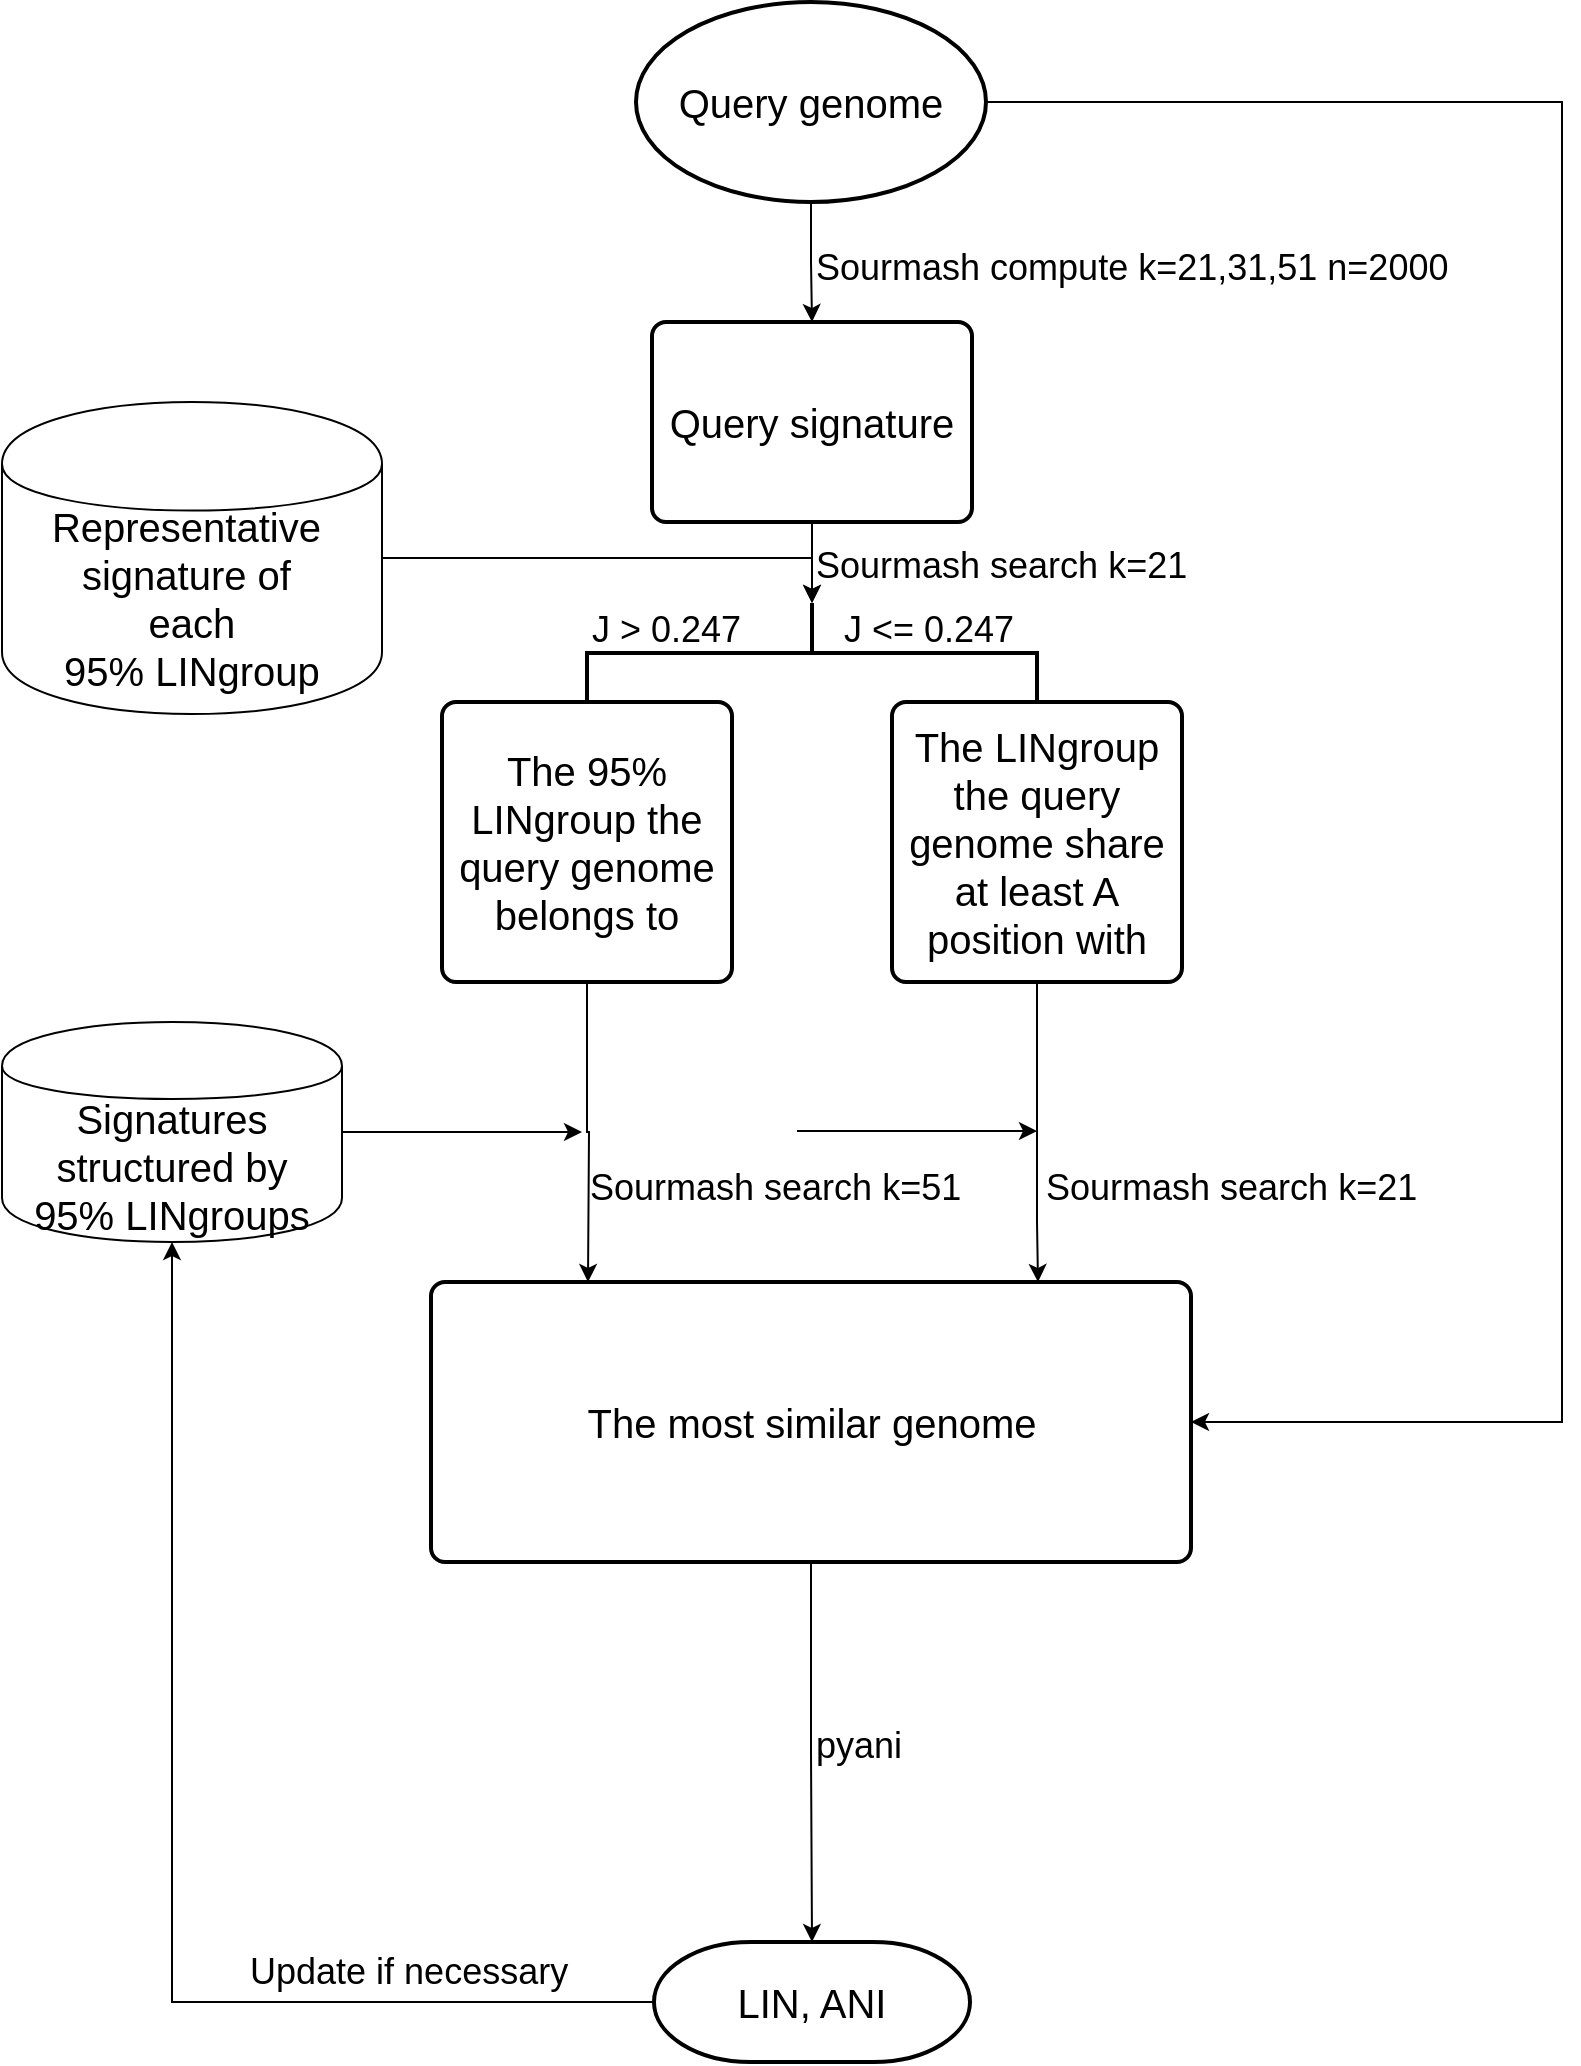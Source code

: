 <mxfile version="10.7.0" type="github"><diagram id="pmOk7jj_rmo3URLWvj3Q" name="Page-1"><mxGraphModel dx="2034" dy="1076" grid="1" gridSize="10" guides="1" tooltips="1" connect="1" arrows="1" fold="1" page="1" pageScale="1" pageWidth="850" pageHeight="1100" background="#FFFFFF" math="0" shadow="0"><root><mxCell id="0"/><mxCell id="1" parent="0"/><mxCell id="9gkzzvj0AWpqLxtU4lgR-3" style="edgeStyle=orthogonalEdgeStyle;rounded=0;orthogonalLoop=1;jettySize=auto;html=1;exitX=0.5;exitY=1;exitDx=0;exitDy=0;exitPerimeter=0;" edge="1" parent="1" source="9gkzzvj0AWpqLxtU4lgR-1" target="9gkzzvj0AWpqLxtU4lgR-2"><mxGeometry relative="1" as="geometry"/></mxCell><mxCell id="9gkzzvj0AWpqLxtU4lgR-35" style="edgeStyle=orthogonalEdgeStyle;rounded=0;orthogonalLoop=1;jettySize=auto;html=1;entryX=1;entryY=0.5;entryDx=0;entryDy=0;" edge="1" parent="1" source="9gkzzvj0AWpqLxtU4lgR-1" target="9gkzzvj0AWpqLxtU4lgR-20"><mxGeometry relative="1" as="geometry"><Array as="points"><mxPoint x="800" y="70"/><mxPoint x="800" y="730"/></Array></mxGeometry></mxCell><mxCell id="9gkzzvj0AWpqLxtU4lgR-1" value="&lt;font style=&quot;font-size: 20px&quot;&gt;Query genome&lt;/font&gt;" style="strokeWidth=2;html=1;shape=mxgraph.flowchart.start_1;whiteSpace=wrap;" vertex="1" parent="1"><mxGeometry x="337" y="20" width="175" height="100" as="geometry"/></mxCell><mxCell id="9gkzzvj0AWpqLxtU4lgR-11" value="" style="edgeStyle=orthogonalEdgeStyle;rounded=0;orthogonalLoop=1;jettySize=auto;html=1;" edge="1" parent="1" source="9gkzzvj0AWpqLxtU4lgR-2" target="9gkzzvj0AWpqLxtU4lgR-9"><mxGeometry relative="1" as="geometry"/></mxCell><mxCell id="9gkzzvj0AWpqLxtU4lgR-2" value="&lt;font style=&quot;font-size: 20px&quot;&gt;Query signature&lt;/font&gt;" style="rounded=1;whiteSpace=wrap;html=1;absoluteArcSize=1;arcSize=14;strokeWidth=2;" vertex="1" parent="1"><mxGeometry x="345" y="180" width="160" height="100" as="geometry"/></mxCell><mxCell id="9gkzzvj0AWpqLxtU4lgR-4" value="&lt;font style=&quot;font-size: 18px&quot;&gt;Sourmash compute k=21,31,51 n=2000&lt;/font&gt;" style="text;html=1;resizable=0;points=[];autosize=1;align=left;verticalAlign=top;spacingTop=-4;" vertex="1" parent="1"><mxGeometry x="425" y="140" width="330" height="20" as="geometry"/></mxCell><mxCell id="9gkzzvj0AWpqLxtU4lgR-25" style="edgeStyle=orthogonalEdgeStyle;rounded=0;orthogonalLoop=1;jettySize=auto;html=1;" edge="1" parent="1" source="9gkzzvj0AWpqLxtU4lgR-6"><mxGeometry relative="1" as="geometry"><mxPoint x="310" y="585" as="targetPoint"/></mxGeometry></mxCell><mxCell id="9gkzzvj0AWpqLxtU4lgR-6" value="&lt;font style=&quot;font-size: 20px&quot;&gt;Signatures&lt;br&gt;structured by&lt;br&gt;95% LINgroups&lt;br&gt;&lt;/font&gt;" style="shape=cylinder;whiteSpace=wrap;html=1;boundedLbl=1;backgroundOutline=1;" vertex="1" parent="1"><mxGeometry x="20" y="530" width="170" height="110" as="geometry"/></mxCell><mxCell id="9gkzzvj0AWpqLxtU4lgR-13" value="" style="edgeStyle=orthogonalEdgeStyle;rounded=0;orthogonalLoop=1;jettySize=auto;html=1;entryX=0;entryY=0.5;entryDx=0;entryDy=0;entryPerimeter=0;" edge="1" parent="1" source="9gkzzvj0AWpqLxtU4lgR-7" target="9gkzzvj0AWpqLxtU4lgR-9"><mxGeometry relative="1" as="geometry"><mxPoint x="290" y="325" as="targetPoint"/></mxGeometry></mxCell><mxCell id="9gkzzvj0AWpqLxtU4lgR-7" value="&lt;font style=&quot;font-size: 20px&quot;&gt;Representative&amp;nbsp;&lt;br&gt;signature of&amp;nbsp;&lt;br&gt;each&lt;br&gt;95% LINgroup&lt;br&gt;&lt;/font&gt;" style="shape=cylinder;whiteSpace=wrap;html=1;boundedLbl=1;backgroundOutline=1;" vertex="1" parent="1"><mxGeometry x="20" y="220" width="190" height="156" as="geometry"/></mxCell><mxCell id="9gkzzvj0AWpqLxtU4lgR-23" style="edgeStyle=orthogonalEdgeStyle;rounded=0;orthogonalLoop=1;jettySize=auto;html=1;exitX=0.5;exitY=1;exitDx=0;exitDy=0;" edge="1" parent="1" source="9gkzzvj0AWpqLxtU4lgR-8"><mxGeometry relative="1" as="geometry"><mxPoint x="313" y="660" as="targetPoint"/></mxGeometry></mxCell><mxCell id="9gkzzvj0AWpqLxtU4lgR-8" value="&lt;font style=&quot;font-size: 20px&quot;&gt;The 95% LINgroup the query genome belongs to&lt;/font&gt;" style="rounded=1;whiteSpace=wrap;html=1;absoluteArcSize=1;arcSize=14;strokeWidth=2;" vertex="1" parent="1"><mxGeometry x="240" y="370" width="145" height="140" as="geometry"/></mxCell><mxCell id="9gkzzvj0AWpqLxtU4lgR-9" value="" style="strokeWidth=2;html=1;shape=mxgraph.flowchart.annotation_2;align=left;pointerEvents=1;rotation=90;" vertex="1" parent="1"><mxGeometry x="400" y="233" width="50" height="225" as="geometry"/></mxCell><mxCell id="9gkzzvj0AWpqLxtU4lgR-14" value="&lt;font style=&quot;font-size: 18px&quot;&gt;Sourmash search k=21&lt;/font&gt;" style="text;html=1;resizable=0;points=[];autosize=1;align=left;verticalAlign=top;spacingTop=-4;" vertex="1" parent="1"><mxGeometry x="424.5" y="289" width="200" height="20" as="geometry"/></mxCell><mxCell id="9gkzzvj0AWpqLxtU4lgR-24" style="edgeStyle=orthogonalEdgeStyle;rounded=0;orthogonalLoop=1;jettySize=auto;html=1;exitX=0.5;exitY=1;exitDx=0;exitDy=0;" edge="1" parent="1" source="9gkzzvj0AWpqLxtU4lgR-15" target="9gkzzvj0AWpqLxtU4lgR-20"><mxGeometry relative="1" as="geometry"><Array as="points"><mxPoint x="538" y="630"/><mxPoint x="538" y="630"/></Array></mxGeometry></mxCell><mxCell id="9gkzzvj0AWpqLxtU4lgR-15" value="&lt;span style=&quot;font-size: 20px&quot;&gt;The LINgroup the query genome share at least A position with&lt;/span&gt;" style="rounded=1;whiteSpace=wrap;html=1;absoluteArcSize=1;arcSize=14;strokeWidth=2;" vertex="1" parent="1"><mxGeometry x="465" y="370" width="145" height="140" as="geometry"/></mxCell><mxCell id="9gkzzvj0AWpqLxtU4lgR-16" value="&lt;font style=&quot;font-size: 18px&quot;&gt;J &amp;gt; 0.247&lt;/font&gt;" style="text;html=1;resizable=0;points=[];autosize=1;align=left;verticalAlign=top;spacingTop=-4;" vertex="1" parent="1"><mxGeometry x="313" y="321" width="100" height="20" as="geometry"/></mxCell><mxCell id="9gkzzvj0AWpqLxtU4lgR-17" value="&lt;font style=&quot;font-size: 18px&quot;&gt;J &amp;lt;= 0.247&lt;/font&gt;" style="text;html=1;resizable=0;points=[];autosize=1;align=left;verticalAlign=top;spacingTop=-4;" vertex="1" parent="1"><mxGeometry x="439" y="321" width="110" height="20" as="geometry"/></mxCell><mxCell id="9gkzzvj0AWpqLxtU4lgR-30" style="edgeStyle=orthogonalEdgeStyle;rounded=0;orthogonalLoop=1;jettySize=auto;html=1;entryX=0.5;entryY=0;entryDx=0;entryDy=0;entryPerimeter=0;" edge="1" parent="1" source="9gkzzvj0AWpqLxtU4lgR-20" target="9gkzzvj0AWpqLxtU4lgR-29"><mxGeometry relative="1" as="geometry"/></mxCell><mxCell id="9gkzzvj0AWpqLxtU4lgR-20" value="&lt;font style=&quot;font-size: 20px&quot;&gt;The most similar genome&lt;/font&gt;" style="rounded=1;whiteSpace=wrap;html=1;absoluteArcSize=1;arcSize=14;strokeWidth=2;" vertex="1" parent="1"><mxGeometry x="234.5" y="660" width="380" height="140" as="geometry"/></mxCell><mxCell id="9gkzzvj0AWpqLxtU4lgR-26" style="edgeStyle=orthogonalEdgeStyle;rounded=0;orthogonalLoop=1;jettySize=auto;html=1;" edge="1" parent="1"><mxGeometry relative="1" as="geometry"><mxPoint x="537.5" y="584.5" as="targetPoint"/><mxPoint x="417.5" y="584.5" as="sourcePoint"/></mxGeometry></mxCell><mxCell id="9gkzzvj0AWpqLxtU4lgR-27" value="&lt;font style=&quot;font-size: 18px&quot;&gt;Sourmash search k=51&lt;/font&gt;" style="text;html=1;resizable=0;points=[];autosize=1;align=left;verticalAlign=top;spacingTop=-4;" vertex="1" parent="1"><mxGeometry x="312" y="600" width="200" height="20" as="geometry"/></mxCell><mxCell id="9gkzzvj0AWpqLxtU4lgR-28" value="&lt;font style=&quot;font-size: 18px&quot;&gt;Sourmash search k=21&lt;/font&gt;" style="text;html=1;resizable=0;points=[];autosize=1;align=left;verticalAlign=top;spacingTop=-4;" vertex="1" parent="1"><mxGeometry x="540" y="600" width="200" height="20" as="geometry"/></mxCell><mxCell id="9gkzzvj0AWpqLxtU4lgR-36" style="edgeStyle=orthogonalEdgeStyle;rounded=0;orthogonalLoop=1;jettySize=auto;html=1;entryX=0.5;entryY=1;entryDx=0;entryDy=0;" edge="1" parent="1" source="9gkzzvj0AWpqLxtU4lgR-29" target="9gkzzvj0AWpqLxtU4lgR-6"><mxGeometry relative="1" as="geometry"/></mxCell><mxCell id="9gkzzvj0AWpqLxtU4lgR-29" value="&lt;font style=&quot;font-size: 20px&quot;&gt;LIN, ANI&lt;/font&gt;" style="strokeWidth=2;html=1;shape=mxgraph.flowchart.terminator;whiteSpace=wrap;" vertex="1" parent="1"><mxGeometry x="346" y="990" width="158" height="60" as="geometry"/></mxCell><mxCell id="9gkzzvj0AWpqLxtU4lgR-32" value="&lt;font style=&quot;font-size: 18px&quot;&gt;pyani&lt;/font&gt;" style="text;html=1;resizable=0;points=[];autosize=1;align=left;verticalAlign=top;spacingTop=-4;" vertex="1" parent="1"><mxGeometry x="424.5" y="879" width="60" height="20" as="geometry"/></mxCell><mxCell id="9gkzzvj0AWpqLxtU4lgR-37" value="&lt;font style=&quot;font-size: 18px&quot;&gt;Update if necessary&lt;/font&gt;" style="text;html=1;resizable=0;points=[];autosize=1;align=left;verticalAlign=top;spacingTop=-4;" vertex="1" parent="1"><mxGeometry x="142" y="992" width="170" height="20" as="geometry"/></mxCell></root></mxGraphModel></diagram></mxfile>